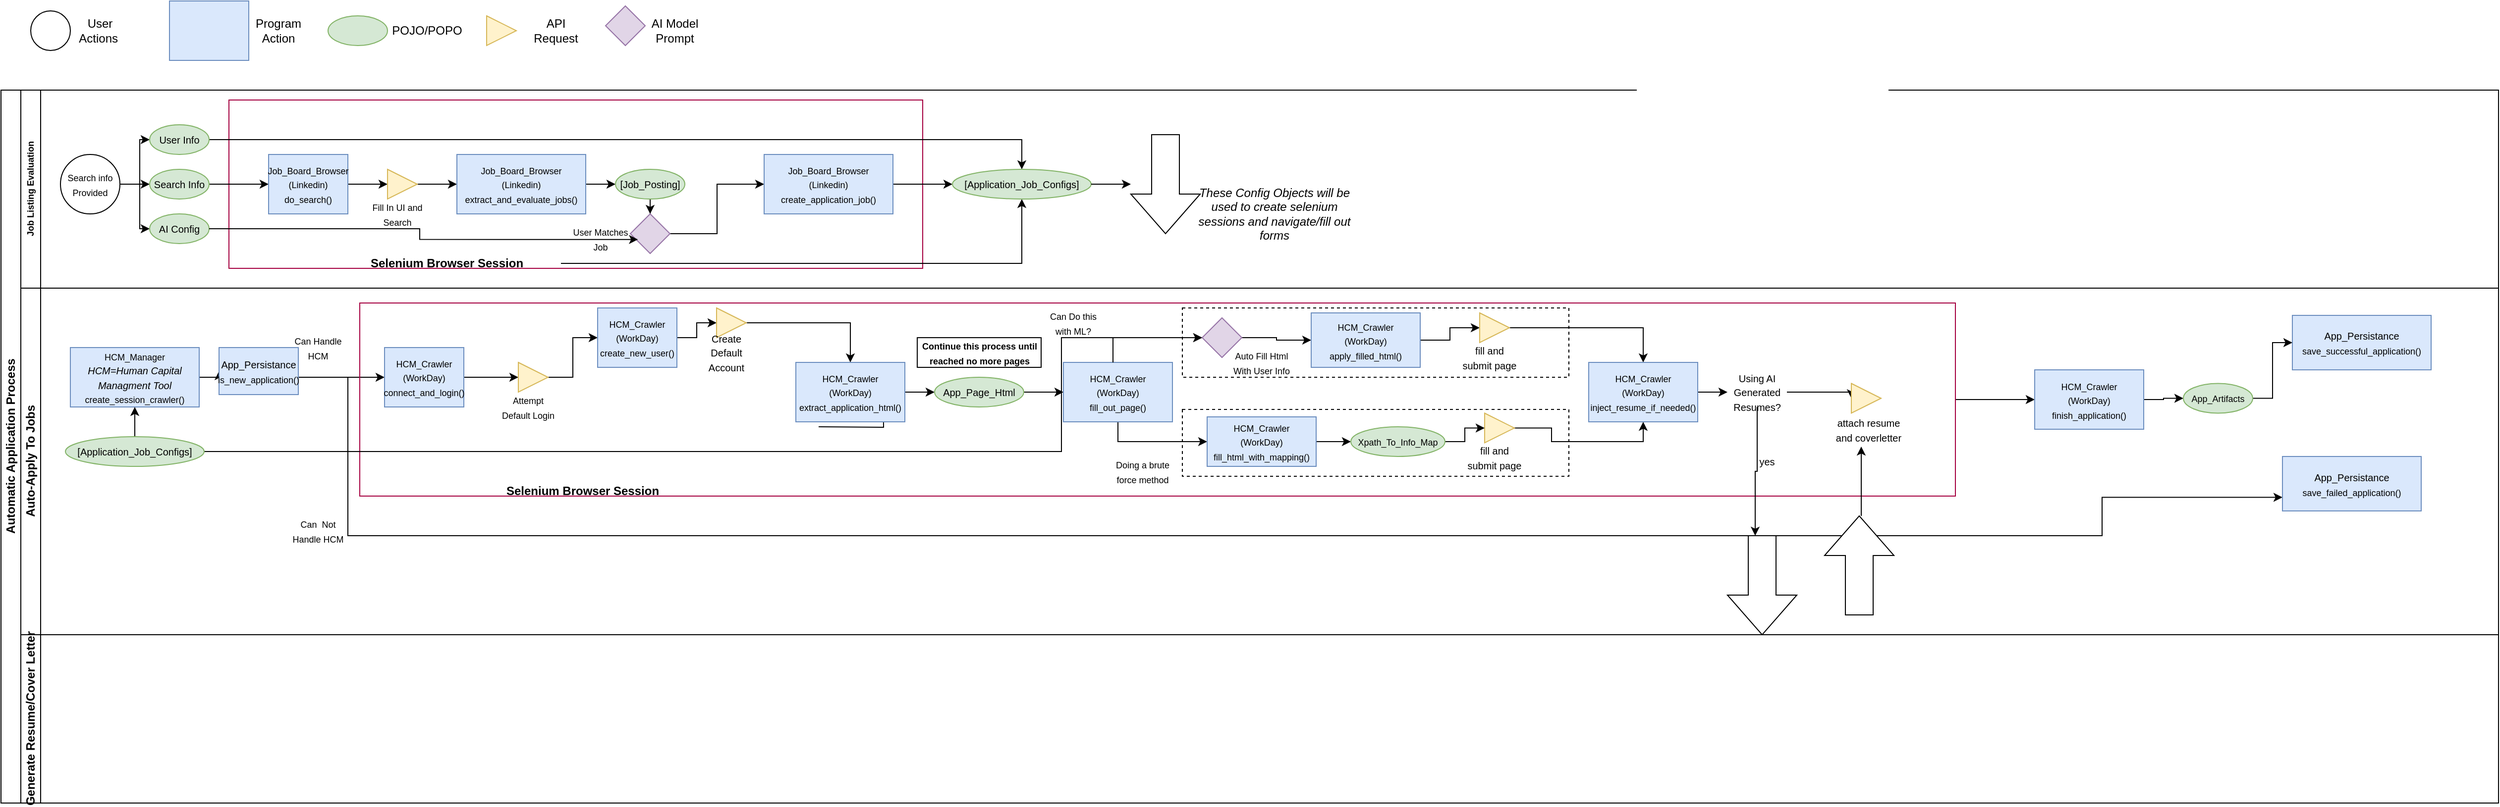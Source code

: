 <mxfile version="26.0.5">
  <diagram id="prtHgNgQTEPvFCAcTncT" name="Page-1">
    <mxGraphModel dx="1024" dy="533" grid="1" gridSize="10" guides="1" tooltips="1" connect="1" arrows="1" fold="1" page="1" pageScale="1" pageWidth="1600" pageHeight="2400" math="0" shadow="0">
      <root>
        <mxCell id="0" />
        <mxCell id="1" parent="0" />
        <mxCell id="dNxyNK7c78bLwvsdeMH5-19" value="Automatic Application Process" style="swimlane;html=1;childLayout=stackLayout;resizeParent=1;resizeParentMax=0;horizontal=0;startSize=20;horizontalStack=0;" parent="1" vertex="1">
          <mxGeometry x="70" y="110" width="2520" height="720" as="geometry" />
        </mxCell>
        <mxCell id="dNxyNK7c78bLwvsdeMH5-20" value="Job Listing Evaluation" style="swimlane;html=1;startSize=20;horizontal=0;fontSize=9;" parent="dNxyNK7c78bLwvsdeMH5-19" vertex="1">
          <mxGeometry x="20" width="2500" height="200" as="geometry" />
        </mxCell>
        <mxCell id="40esNLXJv4zcBzH4UJDK-28" value="" style="rounded=0;whiteSpace=wrap;html=1;fillColor=none;fontColor=#ffffff;strokeColor=#A50040;" vertex="1" parent="dNxyNK7c78bLwvsdeMH5-20">
          <mxGeometry x="210" y="10" width="700" height="170" as="geometry" />
        </mxCell>
        <mxCell id="40esNLXJv4zcBzH4UJDK-16" style="edgeStyle=orthogonalEdgeStyle;rounded=0;orthogonalLoop=1;jettySize=auto;html=1;" edge="1" parent="dNxyNK7c78bLwvsdeMH5-20" source="40esNLXJv4zcBzH4UJDK-1" target="40esNLXJv4zcBzH4UJDK-13">
          <mxGeometry relative="1" as="geometry" />
        </mxCell>
        <mxCell id="40esNLXJv4zcBzH4UJDK-17" style="edgeStyle=orthogonalEdgeStyle;rounded=0;orthogonalLoop=1;jettySize=auto;html=1;entryX=0;entryY=0.5;entryDx=0;entryDy=0;" edge="1" parent="dNxyNK7c78bLwvsdeMH5-20" source="40esNLXJv4zcBzH4UJDK-1" target="40esNLXJv4zcBzH4UJDK-12">
          <mxGeometry relative="1" as="geometry">
            <mxPoint x="70" y="40" as="targetPoint" />
          </mxGeometry>
        </mxCell>
        <mxCell id="40esNLXJv4zcBzH4UJDK-18" style="edgeStyle=orthogonalEdgeStyle;rounded=0;orthogonalLoop=1;jettySize=auto;html=1;" edge="1" parent="dNxyNK7c78bLwvsdeMH5-20" source="40esNLXJv4zcBzH4UJDK-1" target="40esNLXJv4zcBzH4UJDK-15">
          <mxGeometry relative="1" as="geometry" />
        </mxCell>
        <mxCell id="40esNLXJv4zcBzH4UJDK-1" value="&lt;font style=&quot;font-size: 9px;&quot;&gt;Search info Provided&lt;/font&gt;" style="ellipse;whiteSpace=wrap;html=1;" vertex="1" parent="dNxyNK7c78bLwvsdeMH5-20">
          <mxGeometry x="40" y="65" width="60" height="60" as="geometry" />
        </mxCell>
        <mxCell id="40esNLXJv4zcBzH4UJDK-48" style="edgeStyle=orthogonalEdgeStyle;rounded=0;orthogonalLoop=1;jettySize=auto;html=1;entryX=0.5;entryY=0;entryDx=0;entryDy=0;" edge="1" parent="dNxyNK7c78bLwvsdeMH5-20" source="40esNLXJv4zcBzH4UJDK-12" target="40esNLXJv4zcBzH4UJDK-44">
          <mxGeometry relative="1" as="geometry" />
        </mxCell>
        <mxCell id="40esNLXJv4zcBzH4UJDK-12" value="&lt;font size=&quot;1&quot;&gt;User Info&lt;/font&gt;" style="ellipse;whiteSpace=wrap;html=1;fillColor=#d5e8d4;strokeColor=#82b366;" vertex="1" parent="dNxyNK7c78bLwvsdeMH5-20">
          <mxGeometry x="130" y="35" width="60" height="30" as="geometry" />
        </mxCell>
        <mxCell id="40esNLXJv4zcBzH4UJDK-20" style="edgeStyle=orthogonalEdgeStyle;rounded=0;orthogonalLoop=1;jettySize=auto;html=1;entryX=0;entryY=0.5;entryDx=0;entryDy=0;" edge="1" parent="dNxyNK7c78bLwvsdeMH5-20" source="40esNLXJv4zcBzH4UJDK-13" target="40esNLXJv4zcBzH4UJDK-19">
          <mxGeometry relative="1" as="geometry" />
        </mxCell>
        <mxCell id="40esNLXJv4zcBzH4UJDK-13" value="&lt;font size=&quot;1&quot;&gt;Search Info&lt;/font&gt;" style="ellipse;whiteSpace=wrap;html=1;fillColor=#d5e8d4;strokeColor=#82b366;" vertex="1" parent="dNxyNK7c78bLwvsdeMH5-20">
          <mxGeometry x="130" y="80" width="60" height="30" as="geometry" />
        </mxCell>
        <mxCell id="40esNLXJv4zcBzH4UJDK-15" value="&lt;font size=&quot;1&quot;&gt;AI Config&lt;/font&gt;" style="ellipse;whiteSpace=wrap;html=1;fillColor=#d5e8d4;strokeColor=#82b366;" vertex="1" parent="dNxyNK7c78bLwvsdeMH5-20">
          <mxGeometry x="130" y="125" width="60" height="30" as="geometry" />
        </mxCell>
        <mxCell id="40esNLXJv4zcBzH4UJDK-22" style="edgeStyle=orthogonalEdgeStyle;rounded=0;orthogonalLoop=1;jettySize=auto;html=1;entryX=0;entryY=0.5;entryDx=0;entryDy=0;" edge="1" parent="dNxyNK7c78bLwvsdeMH5-20" source="40esNLXJv4zcBzH4UJDK-19" target="40esNLXJv4zcBzH4UJDK-21">
          <mxGeometry relative="1" as="geometry" />
        </mxCell>
        <mxCell id="40esNLXJv4zcBzH4UJDK-19" value="&lt;font style=&quot;font-size: 9px;&quot;&gt;Job_Board_Browser&lt;/font&gt;&lt;div&gt;&lt;font style=&quot;font-size: 9px;&quot;&gt;(Linkedin)&lt;/font&gt;&lt;/div&gt;&lt;div&gt;&lt;font style=&quot;font-size: 9px;&quot;&gt;do_search()&lt;/font&gt;&lt;/div&gt;" style="rounded=0;whiteSpace=wrap;html=1;fontFamily=Helvetica;fontSize=12;align=center;fillColor=#dae8fc;strokeColor=#6c8ebf;" vertex="1" parent="dNxyNK7c78bLwvsdeMH5-20">
          <mxGeometry x="250" y="65" width="80" height="60" as="geometry" />
        </mxCell>
        <mxCell id="40esNLXJv4zcBzH4UJDK-32" style="edgeStyle=orthogonalEdgeStyle;rounded=0;orthogonalLoop=1;jettySize=auto;html=1;" edge="1" parent="dNxyNK7c78bLwvsdeMH5-20" source="40esNLXJv4zcBzH4UJDK-21" target="40esNLXJv4zcBzH4UJDK-31">
          <mxGeometry relative="1" as="geometry" />
        </mxCell>
        <mxCell id="40esNLXJv4zcBzH4UJDK-21" value="" style="triangle;whiteSpace=wrap;html=1;fillColor=#fff2cc;strokeColor=#d6b656;" vertex="1" parent="dNxyNK7c78bLwvsdeMH5-20">
          <mxGeometry x="370" y="80" width="30" height="30" as="geometry" />
        </mxCell>
        <mxCell id="40esNLXJv4zcBzH4UJDK-26" value="&lt;font style=&quot;font-size: 9px;&quot;&gt;Fill In UI and Search&lt;/font&gt;" style="text;html=1;align=center;verticalAlign=middle;whiteSpace=wrap;rounded=0;" vertex="1" parent="dNxyNK7c78bLwvsdeMH5-20">
          <mxGeometry x="350" y="110" width="60" height="30" as="geometry" />
        </mxCell>
        <mxCell id="40esNLXJv4zcBzH4UJDK-49" style="edgeStyle=orthogonalEdgeStyle;rounded=0;orthogonalLoop=1;jettySize=auto;html=1;entryX=0.5;entryY=1;entryDx=0;entryDy=0;" edge="1" parent="dNxyNK7c78bLwvsdeMH5-20" source="40esNLXJv4zcBzH4UJDK-29" target="40esNLXJv4zcBzH4UJDK-44">
          <mxGeometry relative="1" as="geometry" />
        </mxCell>
        <mxCell id="40esNLXJv4zcBzH4UJDK-29" value="&lt;b&gt;Selenium&amp;nbsp;&lt;/b&gt;&lt;b style=&quot;background-color: transparent; color: light-dark(rgb(0, 0, 0), rgb(255, 255, 255));&quot;&gt;Browser Session&lt;/b&gt;" style="text;html=1;align=center;verticalAlign=middle;whiteSpace=wrap;rounded=0;" vertex="1" parent="dNxyNK7c78bLwvsdeMH5-20">
          <mxGeometry x="315" y="160" width="230" height="30" as="geometry" />
        </mxCell>
        <mxCell id="40esNLXJv4zcBzH4UJDK-35" style="edgeStyle=orthogonalEdgeStyle;rounded=0;orthogonalLoop=1;jettySize=auto;html=1;entryX=0;entryY=0.5;entryDx=0;entryDy=0;" edge="1" parent="dNxyNK7c78bLwvsdeMH5-20" source="40esNLXJv4zcBzH4UJDK-31" target="40esNLXJv4zcBzH4UJDK-34">
          <mxGeometry relative="1" as="geometry" />
        </mxCell>
        <mxCell id="40esNLXJv4zcBzH4UJDK-31" value="&lt;font style=&quot;font-size: 9px;&quot;&gt;Job_Board_Browser&lt;/font&gt;&lt;div&gt;&lt;font style=&quot;font-size: 9px;&quot;&gt;(Linkedin)&lt;/font&gt;&lt;/div&gt;&lt;div&gt;&lt;font style=&quot;font-size: 9px;&quot;&gt;extract_and_evaluate_jobs&lt;/font&gt;&lt;span style=&quot;font-size: 9px; background-color: transparent; color: light-dark(rgb(0, 0, 0), rgb(255, 255, 255));&quot;&gt;()&lt;/span&gt;&lt;/div&gt;" style="rounded=0;whiteSpace=wrap;html=1;fontFamily=Helvetica;fontSize=12;align=center;fillColor=#dae8fc;strokeColor=#6c8ebf;" vertex="1" parent="dNxyNK7c78bLwvsdeMH5-20">
          <mxGeometry x="440" y="65" width="130" height="60" as="geometry" />
        </mxCell>
        <mxCell id="40esNLXJv4zcBzH4UJDK-40" style="edgeStyle=orthogonalEdgeStyle;rounded=0;orthogonalLoop=1;jettySize=auto;html=1;entryX=0.5;entryY=0;entryDx=0;entryDy=0;" edge="1" parent="dNxyNK7c78bLwvsdeMH5-20" source="40esNLXJv4zcBzH4UJDK-34" target="40esNLXJv4zcBzH4UJDK-37">
          <mxGeometry relative="1" as="geometry" />
        </mxCell>
        <mxCell id="40esNLXJv4zcBzH4UJDK-34" value="&lt;font size=&quot;1&quot;&gt;[Job_Posting]&lt;/font&gt;" style="ellipse;whiteSpace=wrap;html=1;fillColor=#d5e8d4;strokeColor=#82b366;" vertex="1" parent="dNxyNK7c78bLwvsdeMH5-20">
          <mxGeometry x="600" y="80" width="70" height="30" as="geometry" />
        </mxCell>
        <mxCell id="40esNLXJv4zcBzH4UJDK-42" style="edgeStyle=orthogonalEdgeStyle;rounded=0;orthogonalLoop=1;jettySize=auto;html=1;entryX=0;entryY=0.5;entryDx=0;entryDy=0;" edge="1" parent="dNxyNK7c78bLwvsdeMH5-20" source="40esNLXJv4zcBzH4UJDK-37" target="40esNLXJv4zcBzH4UJDK-43">
          <mxGeometry relative="1" as="geometry">
            <mxPoint x="720.0" y="95.034" as="targetPoint" />
          </mxGeometry>
        </mxCell>
        <mxCell id="40esNLXJv4zcBzH4UJDK-37" value="" style="rhombus;whiteSpace=wrap;html=1;fillColor=#e1d5e7;strokeColor=#9673a6;" vertex="1" parent="dNxyNK7c78bLwvsdeMH5-20">
          <mxGeometry x="615" y="125" width="40" height="40" as="geometry" />
        </mxCell>
        <mxCell id="40esNLXJv4zcBzH4UJDK-38" value="&lt;font style=&quot;font-size: 9px;&quot;&gt;User Matches Job&lt;/font&gt;" style="text;html=1;align=center;verticalAlign=middle;whiteSpace=wrap;rounded=0;" vertex="1" parent="dNxyNK7c78bLwvsdeMH5-20">
          <mxGeometry x="555" y="135" width="60" height="30" as="geometry" />
        </mxCell>
        <mxCell id="40esNLXJv4zcBzH4UJDK-45" style="edgeStyle=orthogonalEdgeStyle;rounded=0;orthogonalLoop=1;jettySize=auto;html=1;entryX=0;entryY=0.5;entryDx=0;entryDy=0;" edge="1" parent="dNxyNK7c78bLwvsdeMH5-20" source="40esNLXJv4zcBzH4UJDK-43" target="40esNLXJv4zcBzH4UJDK-44">
          <mxGeometry relative="1" as="geometry" />
        </mxCell>
        <mxCell id="40esNLXJv4zcBzH4UJDK-43" value="&lt;font style=&quot;font-size: 9px;&quot;&gt;Job_Board_Browser&lt;/font&gt;&lt;div&gt;&lt;font style=&quot;font-size: 9px;&quot;&gt;(Linkedin)&lt;/font&gt;&lt;/div&gt;&lt;div&gt;&lt;span style=&quot;font-size: 9px; background-color: transparent; color: light-dark(rgb(0, 0, 0), rgb(255, 255, 255));&quot;&gt;create_application_job()&lt;/span&gt;&lt;/div&gt;" style="rounded=0;whiteSpace=wrap;html=1;fontFamily=Helvetica;fontSize=12;align=center;fillColor=#dae8fc;strokeColor=#6c8ebf;" vertex="1" parent="dNxyNK7c78bLwvsdeMH5-20">
          <mxGeometry x="750" y="65" width="130" height="60" as="geometry" />
        </mxCell>
        <mxCell id="40esNLXJv4zcBzH4UJDK-44" value="&lt;font size=&quot;1&quot;&gt;[Application_Job_Configs]&lt;/font&gt;" style="ellipse;whiteSpace=wrap;html=1;fillColor=#d5e8d4;strokeColor=#82b366;" vertex="1" parent="dNxyNK7c78bLwvsdeMH5-20">
          <mxGeometry x="940" y="80" width="140" height="30" as="geometry" />
        </mxCell>
        <mxCell id="40esNLXJv4zcBzH4UJDK-46" value="&lt;i&gt;These Config Objects will be used to create selenium sessions and navigate/fill out forms&lt;/i&gt;" style="text;html=1;align=center;verticalAlign=middle;whiteSpace=wrap;rounded=0;" vertex="1" parent="dNxyNK7c78bLwvsdeMH5-20">
          <mxGeometry x="1180" y="102.5" width="170" height="45" as="geometry" />
        </mxCell>
        <mxCell id="40esNLXJv4zcBzH4UJDK-47" style="edgeStyle=orthogonalEdgeStyle;rounded=0;orthogonalLoop=1;jettySize=auto;html=1;entryX=0.193;entryY=0.646;entryDx=0;entryDy=0;entryPerimeter=0;" edge="1" parent="dNxyNK7c78bLwvsdeMH5-20" source="40esNLXJv4zcBzH4UJDK-15" target="40esNLXJv4zcBzH4UJDK-37">
          <mxGeometry relative="1" as="geometry" />
        </mxCell>
        <mxCell id="40esNLXJv4zcBzH4UJDK-55" value="" style="html=1;shadow=0;dashed=0;align=center;verticalAlign=middle;shape=mxgraph.arrows2.arrow;dy=0.6;dx=40;direction=south;notch=0;" vertex="1" parent="dNxyNK7c78bLwvsdeMH5-20">
          <mxGeometry x="1120" y="45" width="70" height="100" as="geometry" />
        </mxCell>
        <mxCell id="40esNLXJv4zcBzH4UJDK-145" style="edgeStyle=orthogonalEdgeStyle;rounded=0;orthogonalLoop=1;jettySize=auto;html=1;" edge="1" parent="dNxyNK7c78bLwvsdeMH5-20" source="40esNLXJv4zcBzH4UJDK-44" target="40esNLXJv4zcBzH4UJDK-55">
          <mxGeometry relative="1" as="geometry" />
        </mxCell>
        <mxCell id="dNxyNK7c78bLwvsdeMH5-21" value="Auto-Apply To Jobs" style="swimlane;html=1;startSize=20;horizontal=0;" parent="dNxyNK7c78bLwvsdeMH5-19" vertex="1">
          <mxGeometry x="20" y="200" width="2500" height="350" as="geometry" />
        </mxCell>
        <mxCell id="40esNLXJv4zcBzH4UJDK-113" value="" style="rounded=0;whiteSpace=wrap;html=1;fillColor=none;fontColor=#ffffff;strokeColor=#000000;dashed=1;" vertex="1" parent="dNxyNK7c78bLwvsdeMH5-21">
          <mxGeometry x="1172" y="20" width="390" height="70" as="geometry" />
        </mxCell>
        <mxCell id="40esNLXJv4zcBzH4UJDK-74" style="edgeStyle=orthogonalEdgeStyle;rounded=0;orthogonalLoop=1;jettySize=auto;html=1;" edge="1" parent="dNxyNK7c78bLwvsdeMH5-21" source="40esNLXJv4zcBzH4UJDK-51" target="40esNLXJv4zcBzH4UJDK-59">
          <mxGeometry relative="1" as="geometry" />
        </mxCell>
        <mxCell id="40esNLXJv4zcBzH4UJDK-155" value="" style="edgeStyle=orthogonalEdgeStyle;rounded=0;orthogonalLoop=1;jettySize=auto;html=1;" edge="1" parent="dNxyNK7c78bLwvsdeMH5-21" source="40esNLXJv4zcBzH4UJDK-57" target="40esNLXJv4zcBzH4UJDK-154">
          <mxGeometry relative="1" as="geometry" />
        </mxCell>
        <mxCell id="40esNLXJv4zcBzH4UJDK-57" value="" style="rounded=0;whiteSpace=wrap;html=1;fillColor=none;fontColor=#ffffff;strokeColor=#A50040;" vertex="1" parent="dNxyNK7c78bLwvsdeMH5-21">
          <mxGeometry x="342" y="15" width="1610" height="195" as="geometry" />
        </mxCell>
        <mxCell id="40esNLXJv4zcBzH4UJDK-227" style="edgeStyle=orthogonalEdgeStyle;rounded=0;orthogonalLoop=1;jettySize=auto;html=1;entryX=0;entryY=0.75;entryDx=0;entryDy=0;" edge="1" parent="dNxyNK7c78bLwvsdeMH5-21" source="40esNLXJv4zcBzH4UJDK-230" target="40esNLXJv4zcBzH4UJDK-226">
          <mxGeometry relative="1" as="geometry">
            <Array as="points">
              <mxPoint x="330" y="90" />
              <mxPoint x="330" y="250" />
              <mxPoint x="2100" y="250" />
              <mxPoint x="2100" y="211" />
            </Array>
          </mxGeometry>
        </mxCell>
        <mxCell id="40esNLXJv4zcBzH4UJDK-232" style="edgeStyle=orthogonalEdgeStyle;rounded=0;orthogonalLoop=1;jettySize=auto;html=1;" edge="1" parent="dNxyNK7c78bLwvsdeMH5-21" source="40esNLXJv4zcBzH4UJDK-51" target="40esNLXJv4zcBzH4UJDK-230">
          <mxGeometry relative="1" as="geometry" />
        </mxCell>
        <mxCell id="40esNLXJv4zcBzH4UJDK-51" value="&lt;font style=&quot;font-size: 9px;&quot;&gt;HCM_Manager&lt;/font&gt;&lt;div&gt;&lt;font size=&quot;1&quot;&gt;&lt;i&gt;HCM=Human Capital Managment Tool&lt;/i&gt;&lt;/font&gt;&lt;/div&gt;&lt;div&gt;&lt;span style=&quot;font-size: 9px; background-color: transparent; color: light-dark(rgb(0, 0, 0), rgb(255, 255, 255));&quot;&gt;create_session_crawler()&lt;/span&gt;&lt;/div&gt;" style="rounded=0;whiteSpace=wrap;html=1;fontFamily=Helvetica;fontSize=12;align=center;fillColor=#dae8fc;strokeColor=#6c8ebf;" vertex="1" parent="dNxyNK7c78bLwvsdeMH5-21">
          <mxGeometry x="50" y="60" width="130" height="60" as="geometry" />
        </mxCell>
        <mxCell id="40esNLXJv4zcBzH4UJDK-58" style="edgeStyle=orthogonalEdgeStyle;rounded=0;orthogonalLoop=1;jettySize=auto;html=1;entryX=0;entryY=0.5;entryDx=0;entryDy=0;" edge="1" parent="dNxyNK7c78bLwvsdeMH5-21" source="40esNLXJv4zcBzH4UJDK-59" target="40esNLXJv4zcBzH4UJDK-61">
          <mxGeometry relative="1" as="geometry" />
        </mxCell>
        <mxCell id="40esNLXJv4zcBzH4UJDK-59" value="&lt;font style=&quot;font-size: 9px;&quot;&gt;HCM_Crawler&lt;/font&gt;&lt;br&gt;&lt;div&gt;&lt;font style=&quot;font-size: 9px;&quot;&gt;(WorkDay)&lt;/font&gt;&lt;/div&gt;&lt;div&gt;&lt;font style=&quot;font-size: 9px;&quot;&gt;connect_and_login()&lt;/font&gt;&lt;/div&gt;" style="rounded=0;whiteSpace=wrap;html=1;fontFamily=Helvetica;fontSize=12;align=center;fillColor=#dae8fc;strokeColor=#6c8ebf;" vertex="1" parent="dNxyNK7c78bLwvsdeMH5-21">
          <mxGeometry x="367" y="60" width="80" height="60" as="geometry" />
        </mxCell>
        <mxCell id="40esNLXJv4zcBzH4UJDK-79" style="edgeStyle=orthogonalEdgeStyle;rounded=0;orthogonalLoop=1;jettySize=auto;html=1;" edge="1" parent="dNxyNK7c78bLwvsdeMH5-21" source="40esNLXJv4zcBzH4UJDK-61" target="40esNLXJv4zcBzH4UJDK-78">
          <mxGeometry relative="1" as="geometry" />
        </mxCell>
        <mxCell id="40esNLXJv4zcBzH4UJDK-61" value="" style="triangle;whiteSpace=wrap;html=1;fillColor=#fff2cc;strokeColor=#d6b656;" vertex="1" parent="dNxyNK7c78bLwvsdeMH5-21">
          <mxGeometry x="502" y="75" width="30" height="30" as="geometry" />
        </mxCell>
        <mxCell id="40esNLXJv4zcBzH4UJDK-62" value="&lt;font style=&quot;font-size: 9px;&quot;&gt;Attempt Default Login&lt;/font&gt;" style="text;html=1;align=center;verticalAlign=middle;whiteSpace=wrap;rounded=0;" vertex="1" parent="dNxyNK7c78bLwvsdeMH5-21">
          <mxGeometry x="482" y="105" width="60" height="30" as="geometry" />
        </mxCell>
        <mxCell id="40esNLXJv4zcBzH4UJDK-63" style="edgeStyle=orthogonalEdgeStyle;rounded=0;orthogonalLoop=1;jettySize=auto;html=1;entryX=0;entryY=0.5;entryDx=0;entryDy=0;" edge="1" parent="dNxyNK7c78bLwvsdeMH5-21" target="40esNLXJv4zcBzH4UJDK-66">
          <mxGeometry relative="1" as="geometry">
            <mxPoint x="720.0" y="90" as="sourcePoint" />
          </mxGeometry>
        </mxCell>
        <mxCell id="40esNLXJv4zcBzH4UJDK-65" style="edgeStyle=orthogonalEdgeStyle;rounded=0;orthogonalLoop=1;jettySize=auto;html=1;entryX=0.5;entryY=0;entryDx=0;entryDy=0;" edge="1" parent="dNxyNK7c78bLwvsdeMH5-21" target="40esNLXJv4zcBzH4UJDK-68">
          <mxGeometry relative="1" as="geometry">
            <mxPoint x="785.0" y="105" as="sourcePoint" />
          </mxGeometry>
        </mxCell>
        <mxCell id="40esNLXJv4zcBzH4UJDK-67" style="edgeStyle=orthogonalEdgeStyle;rounded=0;orthogonalLoop=1;jettySize=auto;html=1;entryX=0;entryY=0.5;entryDx=0;entryDy=0;" edge="1" parent="dNxyNK7c78bLwvsdeMH5-21" target="40esNLXJv4zcBzH4UJDK-70">
          <mxGeometry relative="1" as="geometry">
            <mxPoint x="870.0" y="90.034" as="targetPoint" />
            <mxPoint x="805.0" y="140" as="sourcePoint" />
          </mxGeometry>
        </mxCell>
        <mxCell id="40esNLXJv4zcBzH4UJDK-71" value="&lt;b&gt;Selenium&amp;nbsp;&lt;/b&gt;&lt;b style=&quot;background-color: transparent; color: light-dark(rgb(0, 0, 0), rgb(255, 255, 255));&quot;&gt;Browser Session&lt;/b&gt;" style="text;html=1;align=center;verticalAlign=middle;whiteSpace=wrap;rounded=0;" vertex="1" parent="dNxyNK7c78bLwvsdeMH5-21">
          <mxGeometry x="452" y="190" width="230" height="30" as="geometry" />
        </mxCell>
        <mxCell id="40esNLXJv4zcBzH4UJDK-73" style="edgeStyle=orthogonalEdgeStyle;rounded=0;orthogonalLoop=1;jettySize=auto;html=1;entryX=0.5;entryY=1;entryDx=0;entryDy=0;" edge="1" parent="dNxyNK7c78bLwvsdeMH5-21" source="40esNLXJv4zcBzH4UJDK-72" target="40esNLXJv4zcBzH4UJDK-51">
          <mxGeometry relative="1" as="geometry" />
        </mxCell>
        <mxCell id="40esNLXJv4zcBzH4UJDK-116" style="edgeStyle=orthogonalEdgeStyle;rounded=0;orthogonalLoop=1;jettySize=auto;html=1;" edge="1" parent="dNxyNK7c78bLwvsdeMH5-21" source="40esNLXJv4zcBzH4UJDK-72" target="40esNLXJv4zcBzH4UJDK-112">
          <mxGeometry relative="1" as="geometry">
            <Array as="points">
              <mxPoint x="1050" y="165" />
              <mxPoint x="1050" y="50" />
            </Array>
          </mxGeometry>
        </mxCell>
        <mxCell id="40esNLXJv4zcBzH4UJDK-72" value="&lt;font size=&quot;1&quot;&gt;[Application_Job_Configs]&lt;/font&gt;" style="ellipse;whiteSpace=wrap;html=1;fillColor=#d5e8d4;strokeColor=#82b366;" vertex="1" parent="dNxyNK7c78bLwvsdeMH5-21">
          <mxGeometry x="45" y="150" width="140" height="30" as="geometry" />
        </mxCell>
        <mxCell id="40esNLXJv4zcBzH4UJDK-82" style="edgeStyle=orthogonalEdgeStyle;rounded=0;orthogonalLoop=1;jettySize=auto;html=1;entryX=0;entryY=0.5;entryDx=0;entryDy=0;" edge="1" parent="dNxyNK7c78bLwvsdeMH5-21" source="40esNLXJv4zcBzH4UJDK-78" target="40esNLXJv4zcBzH4UJDK-80">
          <mxGeometry relative="1" as="geometry" />
        </mxCell>
        <mxCell id="40esNLXJv4zcBzH4UJDK-78" value="&lt;font style=&quot;font-size: 9px;&quot;&gt;HCM_Crawler&lt;/font&gt;&lt;br&gt;&lt;div&gt;&lt;font style=&quot;font-size: 9px;&quot;&gt;(WorkDay)&lt;/font&gt;&lt;/div&gt;&lt;div&gt;&lt;font style=&quot;font-size: 9px;&quot;&gt;create_new_user()&lt;/font&gt;&lt;/div&gt;" style="rounded=0;whiteSpace=wrap;html=1;fontFamily=Helvetica;fontSize=12;align=center;fillColor=#dae8fc;strokeColor=#6c8ebf;" vertex="1" parent="dNxyNK7c78bLwvsdeMH5-21">
          <mxGeometry x="582" y="20" width="80" height="60" as="geometry" />
        </mxCell>
        <mxCell id="40esNLXJv4zcBzH4UJDK-103" style="edgeStyle=orthogonalEdgeStyle;rounded=0;orthogonalLoop=1;jettySize=auto;html=1;" edge="1" parent="dNxyNK7c78bLwvsdeMH5-21" source="40esNLXJv4zcBzH4UJDK-80" target="40esNLXJv4zcBzH4UJDK-102">
          <mxGeometry relative="1" as="geometry" />
        </mxCell>
        <mxCell id="40esNLXJv4zcBzH4UJDK-80" value="" style="triangle;whiteSpace=wrap;html=1;fillColor=#fff2cc;strokeColor=#d6b656;" vertex="1" parent="dNxyNK7c78bLwvsdeMH5-21">
          <mxGeometry x="702" y="20" width="30" height="30" as="geometry" />
        </mxCell>
        <mxCell id="40esNLXJv4zcBzH4UJDK-81" value="&lt;font size=&quot;1&quot;&gt;Create Default Account&lt;/font&gt;" style="text;html=1;align=center;verticalAlign=middle;whiteSpace=wrap;rounded=0;" vertex="1" parent="dNxyNK7c78bLwvsdeMH5-21">
          <mxGeometry x="682" y="50" width="60" height="30" as="geometry" />
        </mxCell>
        <mxCell id="40esNLXJv4zcBzH4UJDK-109" style="edgeStyle=orthogonalEdgeStyle;rounded=0;orthogonalLoop=1;jettySize=auto;html=1;entryX=0;entryY=0.5;entryDx=0;entryDy=0;" edge="1" parent="dNxyNK7c78bLwvsdeMH5-21" source="40esNLXJv4zcBzH4UJDK-102" target="40esNLXJv4zcBzH4UJDK-104">
          <mxGeometry relative="1" as="geometry" />
        </mxCell>
        <mxCell id="40esNLXJv4zcBzH4UJDK-102" value="&lt;font style=&quot;font-size: 9px;&quot;&gt;HCM_Crawler&lt;/font&gt;&lt;br&gt;&lt;div&gt;&lt;font style=&quot;font-size: 9px;&quot;&gt;(WorkDay)&lt;/font&gt;&lt;/div&gt;&lt;div&gt;&lt;font style=&quot;font-size: 9px;&quot;&gt;extract_application_html()&lt;/font&gt;&lt;/div&gt;" style="rounded=0;whiteSpace=wrap;html=1;fontFamily=Helvetica;fontSize=12;align=center;fillColor=#dae8fc;strokeColor=#6c8ebf;" vertex="1" parent="dNxyNK7c78bLwvsdeMH5-21">
          <mxGeometry x="782" y="75" width="110" height="60" as="geometry" />
        </mxCell>
        <mxCell id="40esNLXJv4zcBzH4UJDK-111" style="edgeStyle=orthogonalEdgeStyle;rounded=0;orthogonalLoop=1;jettySize=auto;html=1;" edge="1" parent="dNxyNK7c78bLwvsdeMH5-21" source="40esNLXJv4zcBzH4UJDK-104" target="40esNLXJv4zcBzH4UJDK-110">
          <mxGeometry relative="1" as="geometry" />
        </mxCell>
        <mxCell id="40esNLXJv4zcBzH4UJDK-104" value="&lt;font size=&quot;1&quot;&gt;App_Page_Html&lt;/font&gt;" style="ellipse;whiteSpace=wrap;html=1;fillColor=#d5e8d4;strokeColor=#82b366;" vertex="1" parent="dNxyNK7c78bLwvsdeMH5-21">
          <mxGeometry x="922" y="90" width="90" height="30" as="geometry" />
        </mxCell>
        <mxCell id="40esNLXJv4zcBzH4UJDK-128" style="edgeStyle=orthogonalEdgeStyle;rounded=0;orthogonalLoop=1;jettySize=auto;html=1;" edge="1" parent="dNxyNK7c78bLwvsdeMH5-21" source="40esNLXJv4zcBzH4UJDK-110" target="40esNLXJv4zcBzH4UJDK-125">
          <mxGeometry relative="1" as="geometry">
            <Array as="points">
              <mxPoint x="1107" y="155" />
            </Array>
          </mxGeometry>
        </mxCell>
        <mxCell id="40esNLXJv4zcBzH4UJDK-110" value="&lt;font style=&quot;font-size: 9px;&quot;&gt;HCM_Crawler&lt;/font&gt;&lt;br&gt;&lt;div&gt;&lt;font style=&quot;font-size: 9px;&quot;&gt;(WorkDay)&lt;/font&gt;&lt;/div&gt;&lt;div&gt;&lt;font style=&quot;font-size: 9px;&quot;&gt;fill_out_page()&lt;/font&gt;&lt;/div&gt;" style="rounded=0;whiteSpace=wrap;html=1;fontFamily=Helvetica;fontSize=12;align=center;fillColor=#dae8fc;strokeColor=#6c8ebf;" vertex="1" parent="dNxyNK7c78bLwvsdeMH5-21">
          <mxGeometry x="1052" y="75" width="110" height="60" as="geometry" />
        </mxCell>
        <mxCell id="40esNLXJv4zcBzH4UJDK-120" style="edgeStyle=orthogonalEdgeStyle;rounded=0;orthogonalLoop=1;jettySize=auto;html=1;" edge="1" parent="dNxyNK7c78bLwvsdeMH5-21" source="40esNLXJv4zcBzH4UJDK-112" target="40esNLXJv4zcBzH4UJDK-118">
          <mxGeometry relative="1" as="geometry" />
        </mxCell>
        <mxCell id="40esNLXJv4zcBzH4UJDK-112" value="" style="rhombus;whiteSpace=wrap;html=1;fillColor=#e1d5e7;strokeColor=#9673a6;" vertex="1" parent="dNxyNK7c78bLwvsdeMH5-21">
          <mxGeometry x="1192" y="30" width="40" height="40" as="geometry" />
        </mxCell>
        <mxCell id="40esNLXJv4zcBzH4UJDK-114" value="&lt;font style=&quot;font-size: 9px;&quot;&gt;Auto Fill Html With User Info&lt;/font&gt;" style="text;html=1;align=center;verticalAlign=middle;whiteSpace=wrap;rounded=0;" vertex="1" parent="dNxyNK7c78bLwvsdeMH5-21">
          <mxGeometry x="1222" y="60" width="60" height="30" as="geometry" />
        </mxCell>
        <mxCell id="40esNLXJv4zcBzH4UJDK-117" style="edgeStyle=orthogonalEdgeStyle;rounded=0;orthogonalLoop=1;jettySize=auto;html=1;entryX=0;entryY=0.5;entryDx=0;entryDy=0;" edge="1" parent="dNxyNK7c78bLwvsdeMH5-21" source="40esNLXJv4zcBzH4UJDK-110" target="40esNLXJv4zcBzH4UJDK-112">
          <mxGeometry relative="1" as="geometry">
            <Array as="points">
              <mxPoint x="1102" y="50" />
            </Array>
          </mxGeometry>
        </mxCell>
        <mxCell id="40esNLXJv4zcBzH4UJDK-123" style="edgeStyle=orthogonalEdgeStyle;rounded=0;orthogonalLoop=1;jettySize=auto;html=1;entryX=0;entryY=0.5;entryDx=0;entryDy=0;" edge="1" parent="dNxyNK7c78bLwvsdeMH5-21" source="40esNLXJv4zcBzH4UJDK-118" target="40esNLXJv4zcBzH4UJDK-121">
          <mxGeometry relative="1" as="geometry" />
        </mxCell>
        <mxCell id="40esNLXJv4zcBzH4UJDK-118" value="&lt;font style=&quot;font-size: 9px;&quot;&gt;HCM_Crawler&lt;/font&gt;&lt;br&gt;&lt;div&gt;&lt;font style=&quot;font-size: 9px;&quot;&gt;(WorkDay)&lt;/font&gt;&lt;/div&gt;&lt;div&gt;&lt;font style=&quot;font-size: 9px;&quot;&gt;apply_filled_html()&lt;/font&gt;&lt;/div&gt;" style="rounded=0;whiteSpace=wrap;html=1;fontFamily=Helvetica;fontSize=12;align=center;fillColor=#dae8fc;strokeColor=#6c8ebf;" vertex="1" parent="dNxyNK7c78bLwvsdeMH5-21">
          <mxGeometry x="1302" y="25" width="110" height="55" as="geometry" />
        </mxCell>
        <mxCell id="40esNLXJv4zcBzH4UJDK-135" style="edgeStyle=orthogonalEdgeStyle;rounded=0;orthogonalLoop=1;jettySize=auto;html=1;" edge="1" parent="dNxyNK7c78bLwvsdeMH5-21" source="40esNLXJv4zcBzH4UJDK-121" target="40esNLXJv4zcBzH4UJDK-134">
          <mxGeometry relative="1" as="geometry" />
        </mxCell>
        <mxCell id="40esNLXJv4zcBzH4UJDK-121" value="" style="triangle;whiteSpace=wrap;html=1;fillColor=#fff2cc;strokeColor=#d6b656;" vertex="1" parent="dNxyNK7c78bLwvsdeMH5-21">
          <mxGeometry x="1472" y="25" width="30" height="30" as="geometry" />
        </mxCell>
        <mxCell id="40esNLXJv4zcBzH4UJDK-122" value="&lt;font size=&quot;1&quot;&gt;fill and submit page&lt;/font&gt;" style="text;html=1;align=center;verticalAlign=middle;whiteSpace=wrap;rounded=0;" vertex="1" parent="dNxyNK7c78bLwvsdeMH5-21">
          <mxGeometry x="1452" y="55" width="60" height="30" as="geometry" />
        </mxCell>
        <mxCell id="40esNLXJv4zcBzH4UJDK-124" value="" style="rounded=0;whiteSpace=wrap;html=1;fillColor=none;fontColor=#ffffff;strokeColor=#000000;dashed=1;" vertex="1" parent="dNxyNK7c78bLwvsdeMH5-21">
          <mxGeometry x="1172" y="122.5" width="390" height="67.5" as="geometry" />
        </mxCell>
        <mxCell id="40esNLXJv4zcBzH4UJDK-132" style="edgeStyle=orthogonalEdgeStyle;rounded=0;orthogonalLoop=1;jettySize=auto;html=1;" edge="1" parent="dNxyNK7c78bLwvsdeMH5-21" source="40esNLXJv4zcBzH4UJDK-125" target="40esNLXJv4zcBzH4UJDK-131">
          <mxGeometry relative="1" as="geometry" />
        </mxCell>
        <mxCell id="40esNLXJv4zcBzH4UJDK-125" value="&lt;font style=&quot;font-size: 9px;&quot;&gt;HCM_Crawler&lt;/font&gt;&lt;br&gt;&lt;div&gt;&lt;font style=&quot;font-size: 9px;&quot;&gt;(WorkDay)&lt;/font&gt;&lt;/div&gt;&lt;div&gt;&lt;font style=&quot;font-size: 9px;&quot;&gt;fill_html_with_mapping()&lt;/font&gt;&lt;/div&gt;" style="rounded=0;whiteSpace=wrap;html=1;fontFamily=Helvetica;fontSize=12;align=center;fillColor=#dae8fc;strokeColor=#6c8ebf;" vertex="1" parent="dNxyNK7c78bLwvsdeMH5-21">
          <mxGeometry x="1197" y="130" width="110" height="50" as="geometry" />
        </mxCell>
        <mxCell id="40esNLXJv4zcBzH4UJDK-126" value="&lt;font style=&quot;font-size: 9px;&quot;&gt;Can Do this with ML?&lt;/font&gt;" style="text;html=1;align=center;verticalAlign=middle;whiteSpace=wrap;rounded=0;" vertex="1" parent="dNxyNK7c78bLwvsdeMH5-21">
          <mxGeometry x="1032" y="20" width="60" height="30" as="geometry" />
        </mxCell>
        <mxCell id="40esNLXJv4zcBzH4UJDK-127" value="&lt;font style=&quot;font-size: 9px;&quot;&gt;Doing a brute force method&lt;/font&gt;" style="text;html=1;align=center;verticalAlign=middle;whiteSpace=wrap;rounded=0;" vertex="1" parent="dNxyNK7c78bLwvsdeMH5-21">
          <mxGeometry x="1102" y="170" width="60" height="30" as="geometry" />
        </mxCell>
        <mxCell id="40esNLXJv4zcBzH4UJDK-136" style="edgeStyle=orthogonalEdgeStyle;rounded=0;orthogonalLoop=1;jettySize=auto;html=1;entryX=0.5;entryY=1;entryDx=0;entryDy=0;" edge="1" parent="dNxyNK7c78bLwvsdeMH5-21" source="40esNLXJv4zcBzH4UJDK-129" target="40esNLXJv4zcBzH4UJDK-134">
          <mxGeometry relative="1" as="geometry" />
        </mxCell>
        <mxCell id="40esNLXJv4zcBzH4UJDK-129" value="" style="triangle;whiteSpace=wrap;html=1;fillColor=#fff2cc;strokeColor=#d6b656;" vertex="1" parent="dNxyNK7c78bLwvsdeMH5-21">
          <mxGeometry x="1477" y="126.25" width="30" height="30" as="geometry" />
        </mxCell>
        <mxCell id="40esNLXJv4zcBzH4UJDK-130" value="&lt;font size=&quot;1&quot;&gt;fill and submit page&lt;/font&gt;" style="text;html=1;align=center;verticalAlign=middle;whiteSpace=wrap;rounded=0;" vertex="1" parent="dNxyNK7c78bLwvsdeMH5-21">
          <mxGeometry x="1457" y="156.25" width="60" height="30" as="geometry" />
        </mxCell>
        <mxCell id="40esNLXJv4zcBzH4UJDK-133" style="edgeStyle=orthogonalEdgeStyle;rounded=0;orthogonalLoop=1;jettySize=auto;html=1;entryX=0;entryY=0.5;entryDx=0;entryDy=0;" edge="1" parent="dNxyNK7c78bLwvsdeMH5-21" source="40esNLXJv4zcBzH4UJDK-131" target="40esNLXJv4zcBzH4UJDK-129">
          <mxGeometry relative="1" as="geometry" />
        </mxCell>
        <mxCell id="40esNLXJv4zcBzH4UJDK-131" value="&lt;font style=&quot;font-size: 9px;&quot;&gt;Xpath_To_Info_Map&lt;/font&gt;" style="ellipse;whiteSpace=wrap;html=1;fillColor=#d5e8d4;strokeColor=#82b366;" vertex="1" parent="dNxyNK7c78bLwvsdeMH5-21">
          <mxGeometry x="1342" y="140" width="95" height="30" as="geometry" />
        </mxCell>
        <mxCell id="40esNLXJv4zcBzH4UJDK-140" style="edgeStyle=orthogonalEdgeStyle;rounded=0;orthogonalLoop=1;jettySize=auto;html=1;" edge="1" parent="dNxyNK7c78bLwvsdeMH5-21" source="40esNLXJv4zcBzH4UJDK-134" target="40esNLXJv4zcBzH4UJDK-139">
          <mxGeometry relative="1" as="geometry" />
        </mxCell>
        <mxCell id="40esNLXJv4zcBzH4UJDK-134" value="&lt;font style=&quot;font-size: 9px;&quot;&gt;HCM_Crawler&lt;/font&gt;&lt;br&gt;&lt;div&gt;&lt;font style=&quot;font-size: 9px;&quot;&gt;(WorkDay)&lt;/font&gt;&lt;/div&gt;&lt;div&gt;&lt;font style=&quot;font-size: 9px;&quot;&gt;inject_resume_if_needed()&lt;/font&gt;&lt;/div&gt;" style="rounded=0;whiteSpace=wrap;html=1;fontFamily=Helvetica;fontSize=12;align=center;fillColor=#dae8fc;strokeColor=#6c8ebf;" vertex="1" parent="dNxyNK7c78bLwvsdeMH5-21">
          <mxGeometry x="1582" y="75" width="110" height="60" as="geometry" />
        </mxCell>
        <mxCell id="40esNLXJv4zcBzH4UJDK-152" style="edgeStyle=orthogonalEdgeStyle;rounded=0;orthogonalLoop=1;jettySize=auto;html=1;entryX=0;entryY=0.5;entryDx=0;entryDy=0;" edge="1" parent="dNxyNK7c78bLwvsdeMH5-21" source="40esNLXJv4zcBzH4UJDK-139" target="40esNLXJv4zcBzH4UJDK-149">
          <mxGeometry relative="1" as="geometry">
            <Array as="points">
              <mxPoint x="1847" y="105" />
            </Array>
          </mxGeometry>
        </mxCell>
        <mxCell id="40esNLXJv4zcBzH4UJDK-229" style="edgeStyle=orthogonalEdgeStyle;rounded=0;orthogonalLoop=1;jettySize=auto;html=1;" edge="1" parent="dNxyNK7c78bLwvsdeMH5-21" source="40esNLXJv4zcBzH4UJDK-139" target="40esNLXJv4zcBzH4UJDK-144">
          <mxGeometry relative="1" as="geometry">
            <Array as="points">
              <mxPoint x="1752" y="185" />
              <mxPoint x="1750" y="185" />
            </Array>
          </mxGeometry>
        </mxCell>
        <mxCell id="40esNLXJv4zcBzH4UJDK-139" value="&lt;font size=&quot;1&quot;&gt;Using AI Generated Resumes?&lt;/font&gt;" style="text;html=1;align=center;verticalAlign=middle;whiteSpace=wrap;rounded=0;" vertex="1" parent="dNxyNK7c78bLwvsdeMH5-21">
          <mxGeometry x="1722" y="90" width="60" height="30" as="geometry" />
        </mxCell>
        <mxCell id="40esNLXJv4zcBzH4UJDK-146" value="&lt;font size=&quot;1&quot;&gt;yes&lt;/font&gt;" style="text;html=1;align=center;verticalAlign=middle;whiteSpace=wrap;rounded=0;" vertex="1" parent="dNxyNK7c78bLwvsdeMH5-21">
          <mxGeometry x="1732" y="160" width="60" height="30" as="geometry" />
        </mxCell>
        <mxCell id="40esNLXJv4zcBzH4UJDK-147" value="&lt;font style=&quot;font-size: 9px;&quot;&gt;&lt;b&gt;Continue this process until reached no more pages&lt;/b&gt;&lt;/font&gt;" style="text;html=1;align=center;verticalAlign=middle;whiteSpace=wrap;rounded=0;strokeColor=default;" vertex="1" parent="dNxyNK7c78bLwvsdeMH5-21">
          <mxGeometry x="904.5" y="50" width="125" height="30" as="geometry" />
        </mxCell>
        <mxCell id="40esNLXJv4zcBzH4UJDK-153" style="edgeStyle=orthogonalEdgeStyle;rounded=0;orthogonalLoop=1;jettySize=auto;html=1;" edge="1" parent="dNxyNK7c78bLwvsdeMH5-21" target="40esNLXJv4zcBzH4UJDK-150">
          <mxGeometry relative="1" as="geometry">
            <mxPoint x="1857" y="230" as="sourcePoint" />
            <Array as="points">
              <mxPoint x="1857" y="170" />
              <mxPoint x="1857" y="170" />
            </Array>
          </mxGeometry>
        </mxCell>
        <mxCell id="40esNLXJv4zcBzH4UJDK-148" value="" style="html=1;shadow=0;dashed=0;align=center;verticalAlign=middle;shape=mxgraph.arrows2.arrow;dy=0.6;dx=40;direction=north;notch=0;" vertex="1" parent="dNxyNK7c78bLwvsdeMH5-21">
          <mxGeometry x="1820" y="230" width="70" height="100" as="geometry" />
        </mxCell>
        <mxCell id="40esNLXJv4zcBzH4UJDK-149" value="" style="triangle;whiteSpace=wrap;html=1;fillColor=#fff2cc;strokeColor=#d6b656;" vertex="1" parent="dNxyNK7c78bLwvsdeMH5-21">
          <mxGeometry x="1847" y="96.25" width="30" height="30" as="geometry" />
        </mxCell>
        <mxCell id="40esNLXJv4zcBzH4UJDK-150" value="&lt;font size=&quot;1&quot;&gt;attach resume and coverletter&lt;/font&gt;" style="text;html=1;align=center;verticalAlign=middle;whiteSpace=wrap;rounded=0;" vertex="1" parent="dNxyNK7c78bLwvsdeMH5-21">
          <mxGeometry x="1827" y="126.25" width="75" height="33.75" as="geometry" />
        </mxCell>
        <mxCell id="40esNLXJv4zcBzH4UJDK-158" style="edgeStyle=orthogonalEdgeStyle;rounded=0;orthogonalLoop=1;jettySize=auto;html=1;entryX=0;entryY=0.5;entryDx=0;entryDy=0;" edge="1" parent="dNxyNK7c78bLwvsdeMH5-21" source="40esNLXJv4zcBzH4UJDK-154" target="40esNLXJv4zcBzH4UJDK-157">
          <mxGeometry relative="1" as="geometry" />
        </mxCell>
        <mxCell id="40esNLXJv4zcBzH4UJDK-154" value="&lt;font style=&quot;font-size: 9px;&quot;&gt;HCM_Crawler&lt;/font&gt;&lt;br&gt;&lt;div&gt;&lt;font style=&quot;font-size: 9px;&quot;&gt;(WorkDay)&lt;/font&gt;&lt;/div&gt;&lt;div&gt;&lt;font style=&quot;font-size: 9px;&quot;&gt;finish_application()&lt;/font&gt;&lt;/div&gt;" style="rounded=0;whiteSpace=wrap;html=1;fontFamily=Helvetica;fontSize=12;align=center;fillColor=#dae8fc;strokeColor=#6c8ebf;" vertex="1" parent="dNxyNK7c78bLwvsdeMH5-21">
          <mxGeometry x="2032" y="82.5" width="110" height="60" as="geometry" />
        </mxCell>
        <mxCell id="40esNLXJv4zcBzH4UJDK-156" value="&lt;font size=&quot;1&quot;&gt;App_Persistance&lt;/font&gt;&lt;br&gt;&lt;div&gt;&lt;font style=&quot;font-size: 9px;&quot;&gt;save_successful_application()&lt;/font&gt;&lt;/div&gt;" style="rounded=0;whiteSpace=wrap;html=1;fontFamily=Helvetica;fontSize=12;align=center;fillColor=#dae8fc;strokeColor=#6c8ebf;" vertex="1" parent="dNxyNK7c78bLwvsdeMH5-21">
          <mxGeometry x="2292" y="27.5" width="140" height="55" as="geometry" />
        </mxCell>
        <mxCell id="40esNLXJv4zcBzH4UJDK-159" style="edgeStyle=orthogonalEdgeStyle;rounded=0;orthogonalLoop=1;jettySize=auto;html=1;entryX=0;entryY=0.5;entryDx=0;entryDy=0;" edge="1" parent="dNxyNK7c78bLwvsdeMH5-21" source="40esNLXJv4zcBzH4UJDK-157" target="40esNLXJv4zcBzH4UJDK-156">
          <mxGeometry relative="1" as="geometry" />
        </mxCell>
        <mxCell id="40esNLXJv4zcBzH4UJDK-157" value="&lt;font style=&quot;font-size: 9px;&quot;&gt;App_Artifacts&lt;/font&gt;" style="ellipse;whiteSpace=wrap;html=1;fillColor=#d5e8d4;strokeColor=#82b366;" vertex="1" parent="dNxyNK7c78bLwvsdeMH5-21">
          <mxGeometry x="2182" y="96.25" width="70" height="30" as="geometry" />
        </mxCell>
        <mxCell id="40esNLXJv4zcBzH4UJDK-224" value="&lt;font style=&quot;font-size: 9px;&quot;&gt;Can Handle HCM&lt;/font&gt;" style="text;html=1;align=center;verticalAlign=middle;whiteSpace=wrap;rounded=0;" vertex="1" parent="dNxyNK7c78bLwvsdeMH5-21">
          <mxGeometry x="270" y="45" width="60" height="30" as="geometry" />
        </mxCell>
        <mxCell id="40esNLXJv4zcBzH4UJDK-226" value="&lt;font size=&quot;1&quot;&gt;App_Persistance&lt;/font&gt;&lt;br&gt;&lt;div&gt;&lt;font style=&quot;font-size: 9px;&quot;&gt;save_failed_application()&lt;/font&gt;&lt;/div&gt;" style="rounded=0;whiteSpace=wrap;html=1;fontFamily=Helvetica;fontSize=12;align=center;fillColor=#dae8fc;strokeColor=#6c8ebf;" vertex="1" parent="dNxyNK7c78bLwvsdeMH5-21">
          <mxGeometry x="2282" y="170" width="140" height="55" as="geometry" />
        </mxCell>
        <mxCell id="40esNLXJv4zcBzH4UJDK-228" value="&lt;font style=&quot;font-size: 9px;&quot;&gt;Can&amp;nbsp; N&lt;/font&gt;&lt;span style=&quot;font-size: 9px; background-color: transparent; color: light-dark(rgb(0, 0, 0), rgb(255, 255, 255));&quot;&gt;ot Handle HCM&lt;/span&gt;" style="text;html=1;align=center;verticalAlign=middle;whiteSpace=wrap;rounded=0;" vertex="1" parent="dNxyNK7c78bLwvsdeMH5-21">
          <mxGeometry x="270" y="230" width="60" height="30" as="geometry" />
        </mxCell>
        <mxCell id="40esNLXJv4zcBzH4UJDK-144" value="" style="html=1;shadow=0;dashed=0;align=center;verticalAlign=middle;shape=mxgraph.arrows2.arrow;dy=0.6;dx=40;direction=south;notch=0;" vertex="1" parent="dNxyNK7c78bLwvsdeMH5-21">
          <mxGeometry x="1722" y="250" width="70" height="100" as="geometry" />
        </mxCell>
        <mxCell id="40esNLXJv4zcBzH4UJDK-230" value="&lt;font size=&quot;1&quot;&gt;App_Persistance&lt;/font&gt;&lt;br&gt;&lt;div&gt;&lt;font style=&quot;font-size: 9px;&quot;&gt;is_new_application()&lt;/font&gt;&lt;/div&gt;" style="rounded=0;whiteSpace=wrap;html=1;fontFamily=Helvetica;fontSize=12;align=center;fillColor=#dae8fc;strokeColor=#6c8ebf;" vertex="1" parent="dNxyNK7c78bLwvsdeMH5-21">
          <mxGeometry x="200" y="60" width="80" height="47.5" as="geometry" />
        </mxCell>
        <mxCell id="dNxyNK7c78bLwvsdeMH5-22" value="Generate Resume/Cover Letter" style="swimlane;html=1;startSize=20;horizontal=0;" parent="dNxyNK7c78bLwvsdeMH5-19" vertex="1">
          <mxGeometry x="20" y="550" width="2500" height="170" as="geometry" />
        </mxCell>
        <mxCell id="dNxyNK7c78bLwvsdeMH5-23" value="" style="ellipse;whiteSpace=wrap;html=1;" parent="1" vertex="1">
          <mxGeometry x="100" y="30" width="40" height="40" as="geometry" />
        </mxCell>
        <mxCell id="40esNLXJv4zcBzH4UJDK-2" value="User Actions&amp;nbsp;" style="text;html=1;align=center;verticalAlign=middle;whiteSpace=wrap;rounded=0;" vertex="1" parent="1">
          <mxGeometry x="140" y="35" width="60" height="30" as="geometry" />
        </mxCell>
        <mxCell id="40esNLXJv4zcBzH4UJDK-3" value="" style="rounded=0;whiteSpace=wrap;html=1;fontFamily=Helvetica;fontSize=12;align=center;fillColor=#dae8fc;strokeColor=#6c8ebf;" vertex="1" parent="1">
          <mxGeometry x="240" y="20" width="80" height="60" as="geometry" />
        </mxCell>
        <mxCell id="40esNLXJv4zcBzH4UJDK-4" value="Program Action" style="text;html=1;align=center;verticalAlign=middle;whiteSpace=wrap;rounded=0;" vertex="1" parent="1">
          <mxGeometry x="320" y="35" width="60" height="30" as="geometry" />
        </mxCell>
        <mxCell id="40esNLXJv4zcBzH4UJDK-5" value="" style="ellipse;whiteSpace=wrap;html=1;fillColor=#d5e8d4;strokeColor=#82b366;" vertex="1" parent="1">
          <mxGeometry x="400" y="35" width="60" height="30" as="geometry" />
        </mxCell>
        <mxCell id="40esNLXJv4zcBzH4UJDK-6" value="POJO/POPO" style="text;html=1;align=center;verticalAlign=middle;whiteSpace=wrap;rounded=0;" vertex="1" parent="1">
          <mxGeometry x="470" y="35" width="60" height="30" as="geometry" />
        </mxCell>
        <mxCell id="40esNLXJv4zcBzH4UJDK-7" value="" style="triangle;whiteSpace=wrap;html=1;fillColor=#fff2cc;strokeColor=#d6b656;" vertex="1" parent="1">
          <mxGeometry x="560" y="35" width="30" height="30" as="geometry" />
        </mxCell>
        <mxCell id="40esNLXJv4zcBzH4UJDK-8" value="API Request" style="text;html=1;align=center;verticalAlign=middle;whiteSpace=wrap;rounded=0;" vertex="1" parent="1">
          <mxGeometry x="600" y="35" width="60" height="30" as="geometry" />
        </mxCell>
        <mxCell id="40esNLXJv4zcBzH4UJDK-9" value="" style="rhombus;whiteSpace=wrap;html=1;fillColor=#e1d5e7;strokeColor=#9673a6;" vertex="1" parent="1">
          <mxGeometry x="680" y="25" width="40" height="40" as="geometry" />
        </mxCell>
        <mxCell id="40esNLXJv4zcBzH4UJDK-10" value="AI Model Prompt" style="text;html=1;align=center;verticalAlign=middle;whiteSpace=wrap;rounded=0;" vertex="1" parent="1">
          <mxGeometry x="720" y="35" width="60" height="30" as="geometry" />
        </mxCell>
      </root>
    </mxGraphModel>
  </diagram>
</mxfile>
